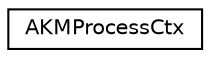 digraph "Graphical Class Hierarchy"
{
 // LATEX_PDF_SIZE
  edge [fontname="Helvetica",fontsize="10",labelfontname="Helvetica",labelfontsize="10"];
  node [fontname="Helvetica",fontsize="10",shape=record];
  rankdir="LR";
  Node0 [label="AKMProcessCtx",height=0.2,width=0.4,color="black", fillcolor="white", style="filled",URL="$struct_a_k_m_process_ctx.html",tooltip=" "];
}

